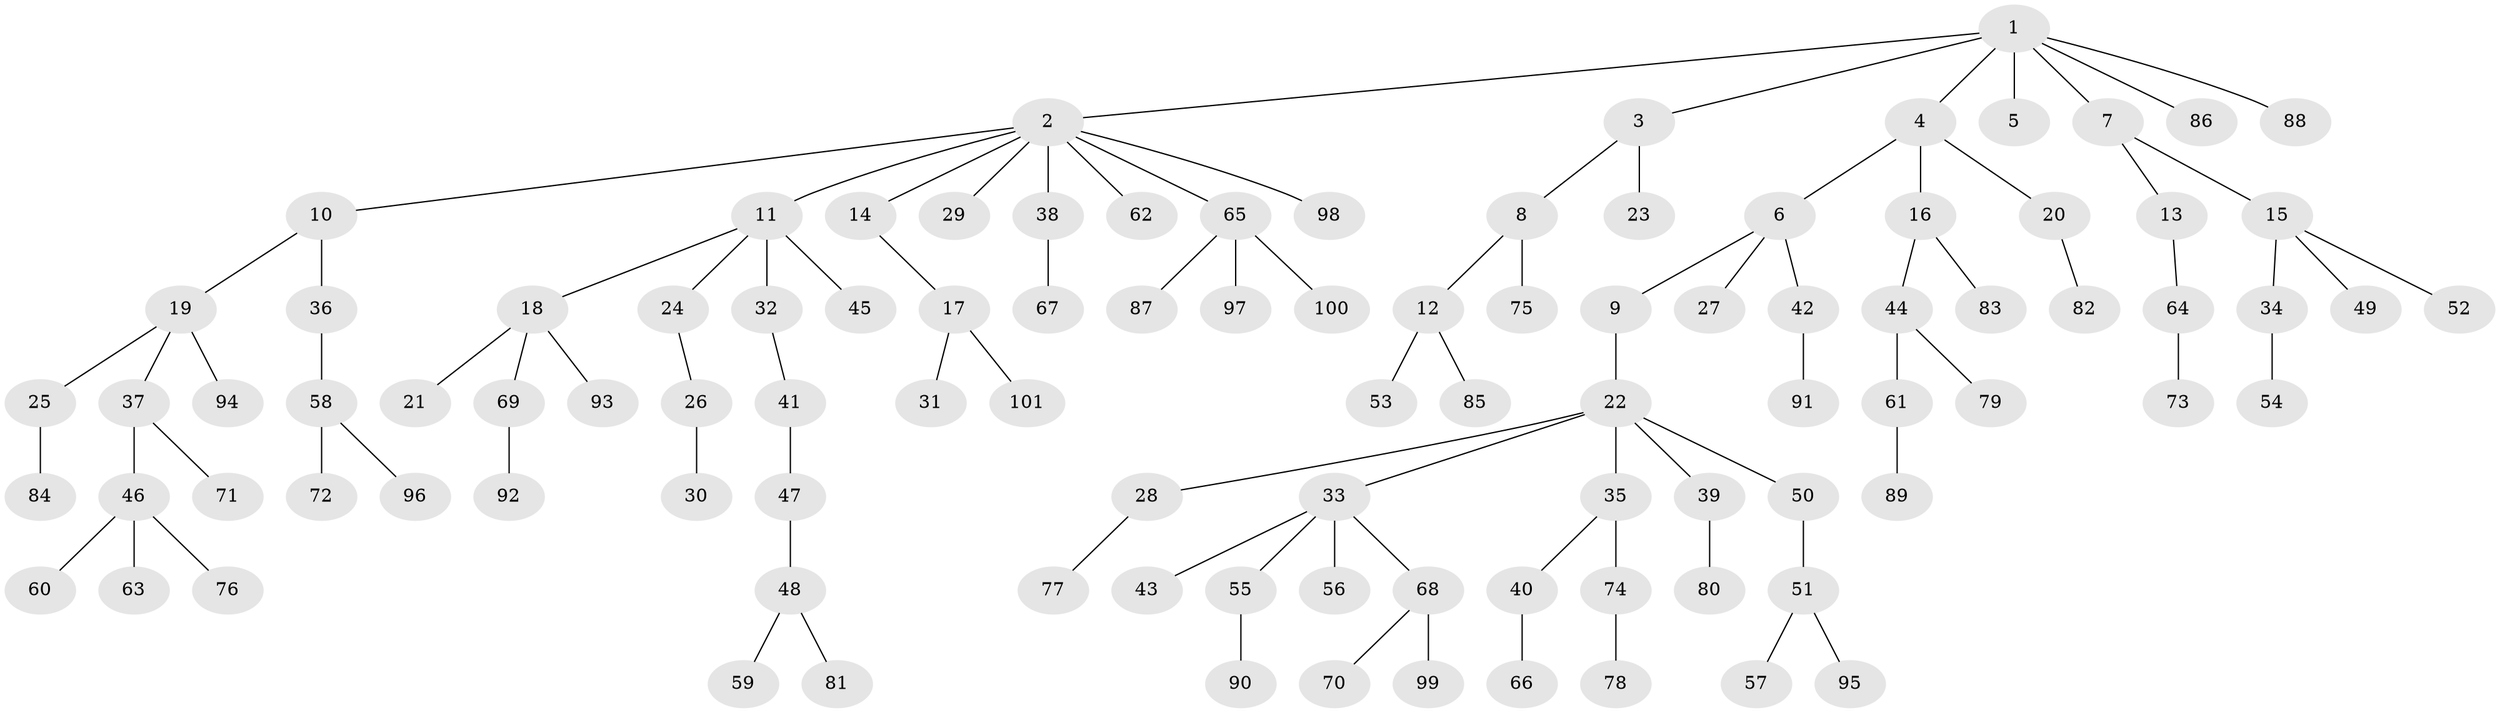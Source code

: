 // coarse degree distribution, {4: 0.03225806451612903, 5: 0.03225806451612903, 3: 0.16129032258064516, 2: 0.22580645161290322, 1: 0.5161290322580645, 6: 0.03225806451612903}
// Generated by graph-tools (version 1.1) at 2025/51/03/04/25 22:51:58]
// undirected, 101 vertices, 100 edges
graph export_dot {
  node [color=gray90,style=filled];
  1;
  2;
  3;
  4;
  5;
  6;
  7;
  8;
  9;
  10;
  11;
  12;
  13;
  14;
  15;
  16;
  17;
  18;
  19;
  20;
  21;
  22;
  23;
  24;
  25;
  26;
  27;
  28;
  29;
  30;
  31;
  32;
  33;
  34;
  35;
  36;
  37;
  38;
  39;
  40;
  41;
  42;
  43;
  44;
  45;
  46;
  47;
  48;
  49;
  50;
  51;
  52;
  53;
  54;
  55;
  56;
  57;
  58;
  59;
  60;
  61;
  62;
  63;
  64;
  65;
  66;
  67;
  68;
  69;
  70;
  71;
  72;
  73;
  74;
  75;
  76;
  77;
  78;
  79;
  80;
  81;
  82;
  83;
  84;
  85;
  86;
  87;
  88;
  89;
  90;
  91;
  92;
  93;
  94;
  95;
  96;
  97;
  98;
  99;
  100;
  101;
  1 -- 2;
  1 -- 3;
  1 -- 4;
  1 -- 5;
  1 -- 7;
  1 -- 86;
  1 -- 88;
  2 -- 10;
  2 -- 11;
  2 -- 14;
  2 -- 29;
  2 -- 38;
  2 -- 62;
  2 -- 65;
  2 -- 98;
  3 -- 8;
  3 -- 23;
  4 -- 6;
  4 -- 16;
  4 -- 20;
  6 -- 9;
  6 -- 27;
  6 -- 42;
  7 -- 13;
  7 -- 15;
  8 -- 12;
  8 -- 75;
  9 -- 22;
  10 -- 19;
  10 -- 36;
  11 -- 18;
  11 -- 24;
  11 -- 32;
  11 -- 45;
  12 -- 53;
  12 -- 85;
  13 -- 64;
  14 -- 17;
  15 -- 34;
  15 -- 49;
  15 -- 52;
  16 -- 44;
  16 -- 83;
  17 -- 31;
  17 -- 101;
  18 -- 21;
  18 -- 69;
  18 -- 93;
  19 -- 25;
  19 -- 37;
  19 -- 94;
  20 -- 82;
  22 -- 28;
  22 -- 33;
  22 -- 35;
  22 -- 39;
  22 -- 50;
  24 -- 26;
  25 -- 84;
  26 -- 30;
  28 -- 77;
  32 -- 41;
  33 -- 43;
  33 -- 55;
  33 -- 56;
  33 -- 68;
  34 -- 54;
  35 -- 40;
  35 -- 74;
  36 -- 58;
  37 -- 46;
  37 -- 71;
  38 -- 67;
  39 -- 80;
  40 -- 66;
  41 -- 47;
  42 -- 91;
  44 -- 61;
  44 -- 79;
  46 -- 60;
  46 -- 63;
  46 -- 76;
  47 -- 48;
  48 -- 59;
  48 -- 81;
  50 -- 51;
  51 -- 57;
  51 -- 95;
  55 -- 90;
  58 -- 72;
  58 -- 96;
  61 -- 89;
  64 -- 73;
  65 -- 87;
  65 -- 97;
  65 -- 100;
  68 -- 70;
  68 -- 99;
  69 -- 92;
  74 -- 78;
}

